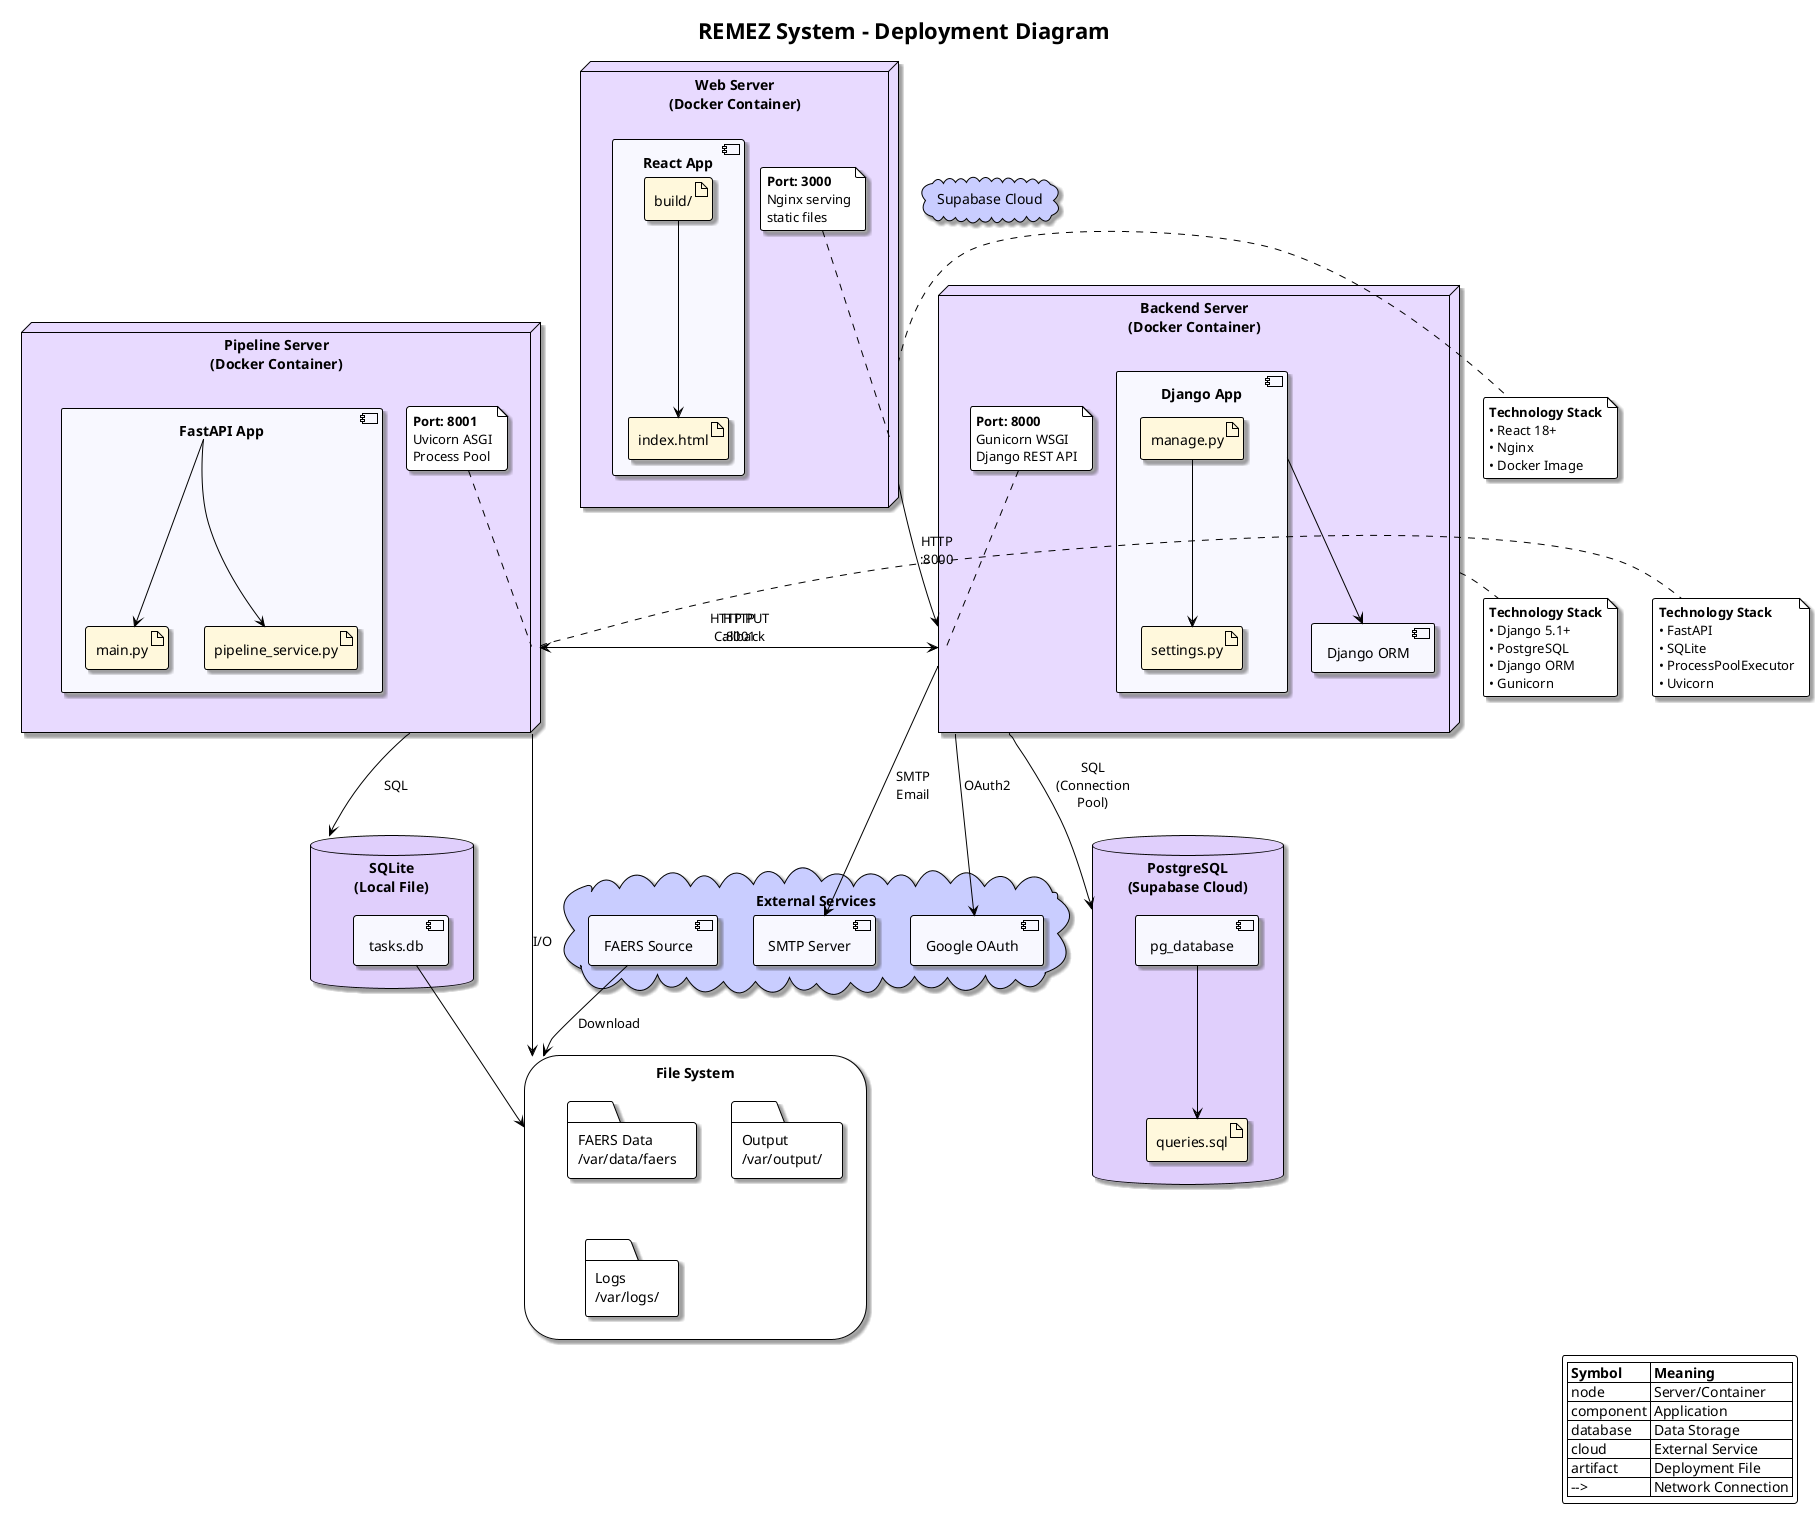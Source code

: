 @startuml REMEZ_Deployment_Diagram

title REMEZ System - Deployment Diagram

!theme plain
skinparam monochrome false
skinparam defaultFontName Arial
skinparam roundcorner 5
skinparam shadowing true

' Force reasonable dimensions
skinparam dpi 96
skinparam maxMessageSize 80

' Colors
skinparam node {
    BackgroundColor #E8DAFF
    BorderColor #000000
}

skinparam component {
    BackgroundColor #F8F8FF
    BorderColor #000000
}

skinparam database {
    BackgroundColor #E0CFFC
    BorderColor #000000
}

skinparam cloud {
    BackgroundColor #C9CDFF
    BorderColor #000000
}

skinparam artifact {
    BackgroundColor #FFF8DC
    BorderColor #000000
}

' ==========================================
' Deployment Nodes
' ==========================================
node "Web Server\n(Docker Container)" as WebServer {
    component "React App" as ReactApp {
        artifact "build/" as FrontendBuild
        artifact "index.html" as FrontendIndex
    }
    
    note top of WebServer
        **Port: 3000**
        Nginx serving
        static files
    end note
}

node "Backend Server\n(Docker Container)" as BackendServer {
    component "Django App" as DjangoApp {
        artifact "manage.py" as DjangoManage
        artifact "settings.py" as DjangoSettings
    }
    
    component "Django ORM" as ORM
    
    note top of BackendServer
        **Port: 8000**
        Gunicorn WSGI
        Django REST API
    end note
}

node "Pipeline Server\n(Docker Container)" as PipelineServer {
    component "FastAPI App" as FastAPIApp {
        artifact "main.py" as MainPy
        artifact "pipeline_service.py" as PipelineSvc
    }
    
    note top of PipelineServer
        **Port: 8001**
        Uvicorn ASGI
        Process Pool
    end note
}

' ==========================================
' Databases
' ==========================================
database "PostgreSQL\n(Supabase Cloud)" as Postgres {
    component "pg_database" as PGDB
    artifact "queries.sql" as SQLQueries
}

database "SQLite\n(Local File)" as SQLite {
    component "tasks.db" as TasksDB
}

cloud "Supabase Cloud" as SupabaseCloud {
    database "PostgreSQL\n(Supabase Cloud)" as Postgres {
        component "pg_database" as PGDB
        artifact "queries.sql" as SQLQueries
    }
}

' ==========================================
' File System
' ==========================================
storage "File System" as FileSystem {
    folder "FAERS Data\n/var/data/faers" as FAERSData
    folder "Output\n/var/output/" as OutputFiles
    folder "Logs\n/var/logs/" as LogFiles
}

' ==========================================
' External Services
' ==========================================
cloud "External Services" as External {
    component "Google OAuth" as GoogleAuth
    component "SMTP Server" as SMTPServer
    component "FAERS Source" as FAERSSource
}

' ==========================================
' Connections
' ==========================================
WebServer --> BackendServer : "HTTP\n:8000"
BackendServer --> Postgres : "SQL\n(Connection Pool)"
BackendServer --> PipelineServer : "HTTP\n:8001"
BackendServer --> GoogleAuth : "OAuth2"
BackendServer --> SMTPServer : "SMTP\nEmail"
PipelineServer --> SQLite : "SQL"
PipelineServer --> FileSystem : "I/O"
FAERSSource --> FileSystem : "Download"
PipelineServer --> BackendServer : "HTTP PUT\nCallback"

' ==========================================
' Artifact Dependencies
' ==========================================
FrontendBuild --> FrontendIndex
DjangoManage --> DjangoSettings
DjangoApp --> ORM
FastAPIApp --> MainPy
FastAPIApp --> PipelineSvc
PGDB --> SQLQueries
TasksDB --> FileSystem

' ==========================================
' Deployment Info
' ==========================================
note right of WebServer
    <b>Technology Stack</b>
    • React 18+
    • Nginx
    • Docker Image
end note

note right of BackendServer
    <b>Technology Stack</b>
    • Django 5.1+
    • PostgreSQL
    • Django ORM
    • Gunicorn
end note

note right of PipelineServer
    <b>Technology Stack</b>
    • FastAPI
    • SQLite
    • ProcessPoolExecutor
    • Uvicorn
end note

legend right
|= **Symbol** |= **Meaning** |
| node | Server/Container |
| component | Application |
| database | Data Storage |
| cloud | External Service |
| artifact | Deployment File |
| --> | Network Connection |
endlegend

hide footbox
scale max 1920 width

@enduml